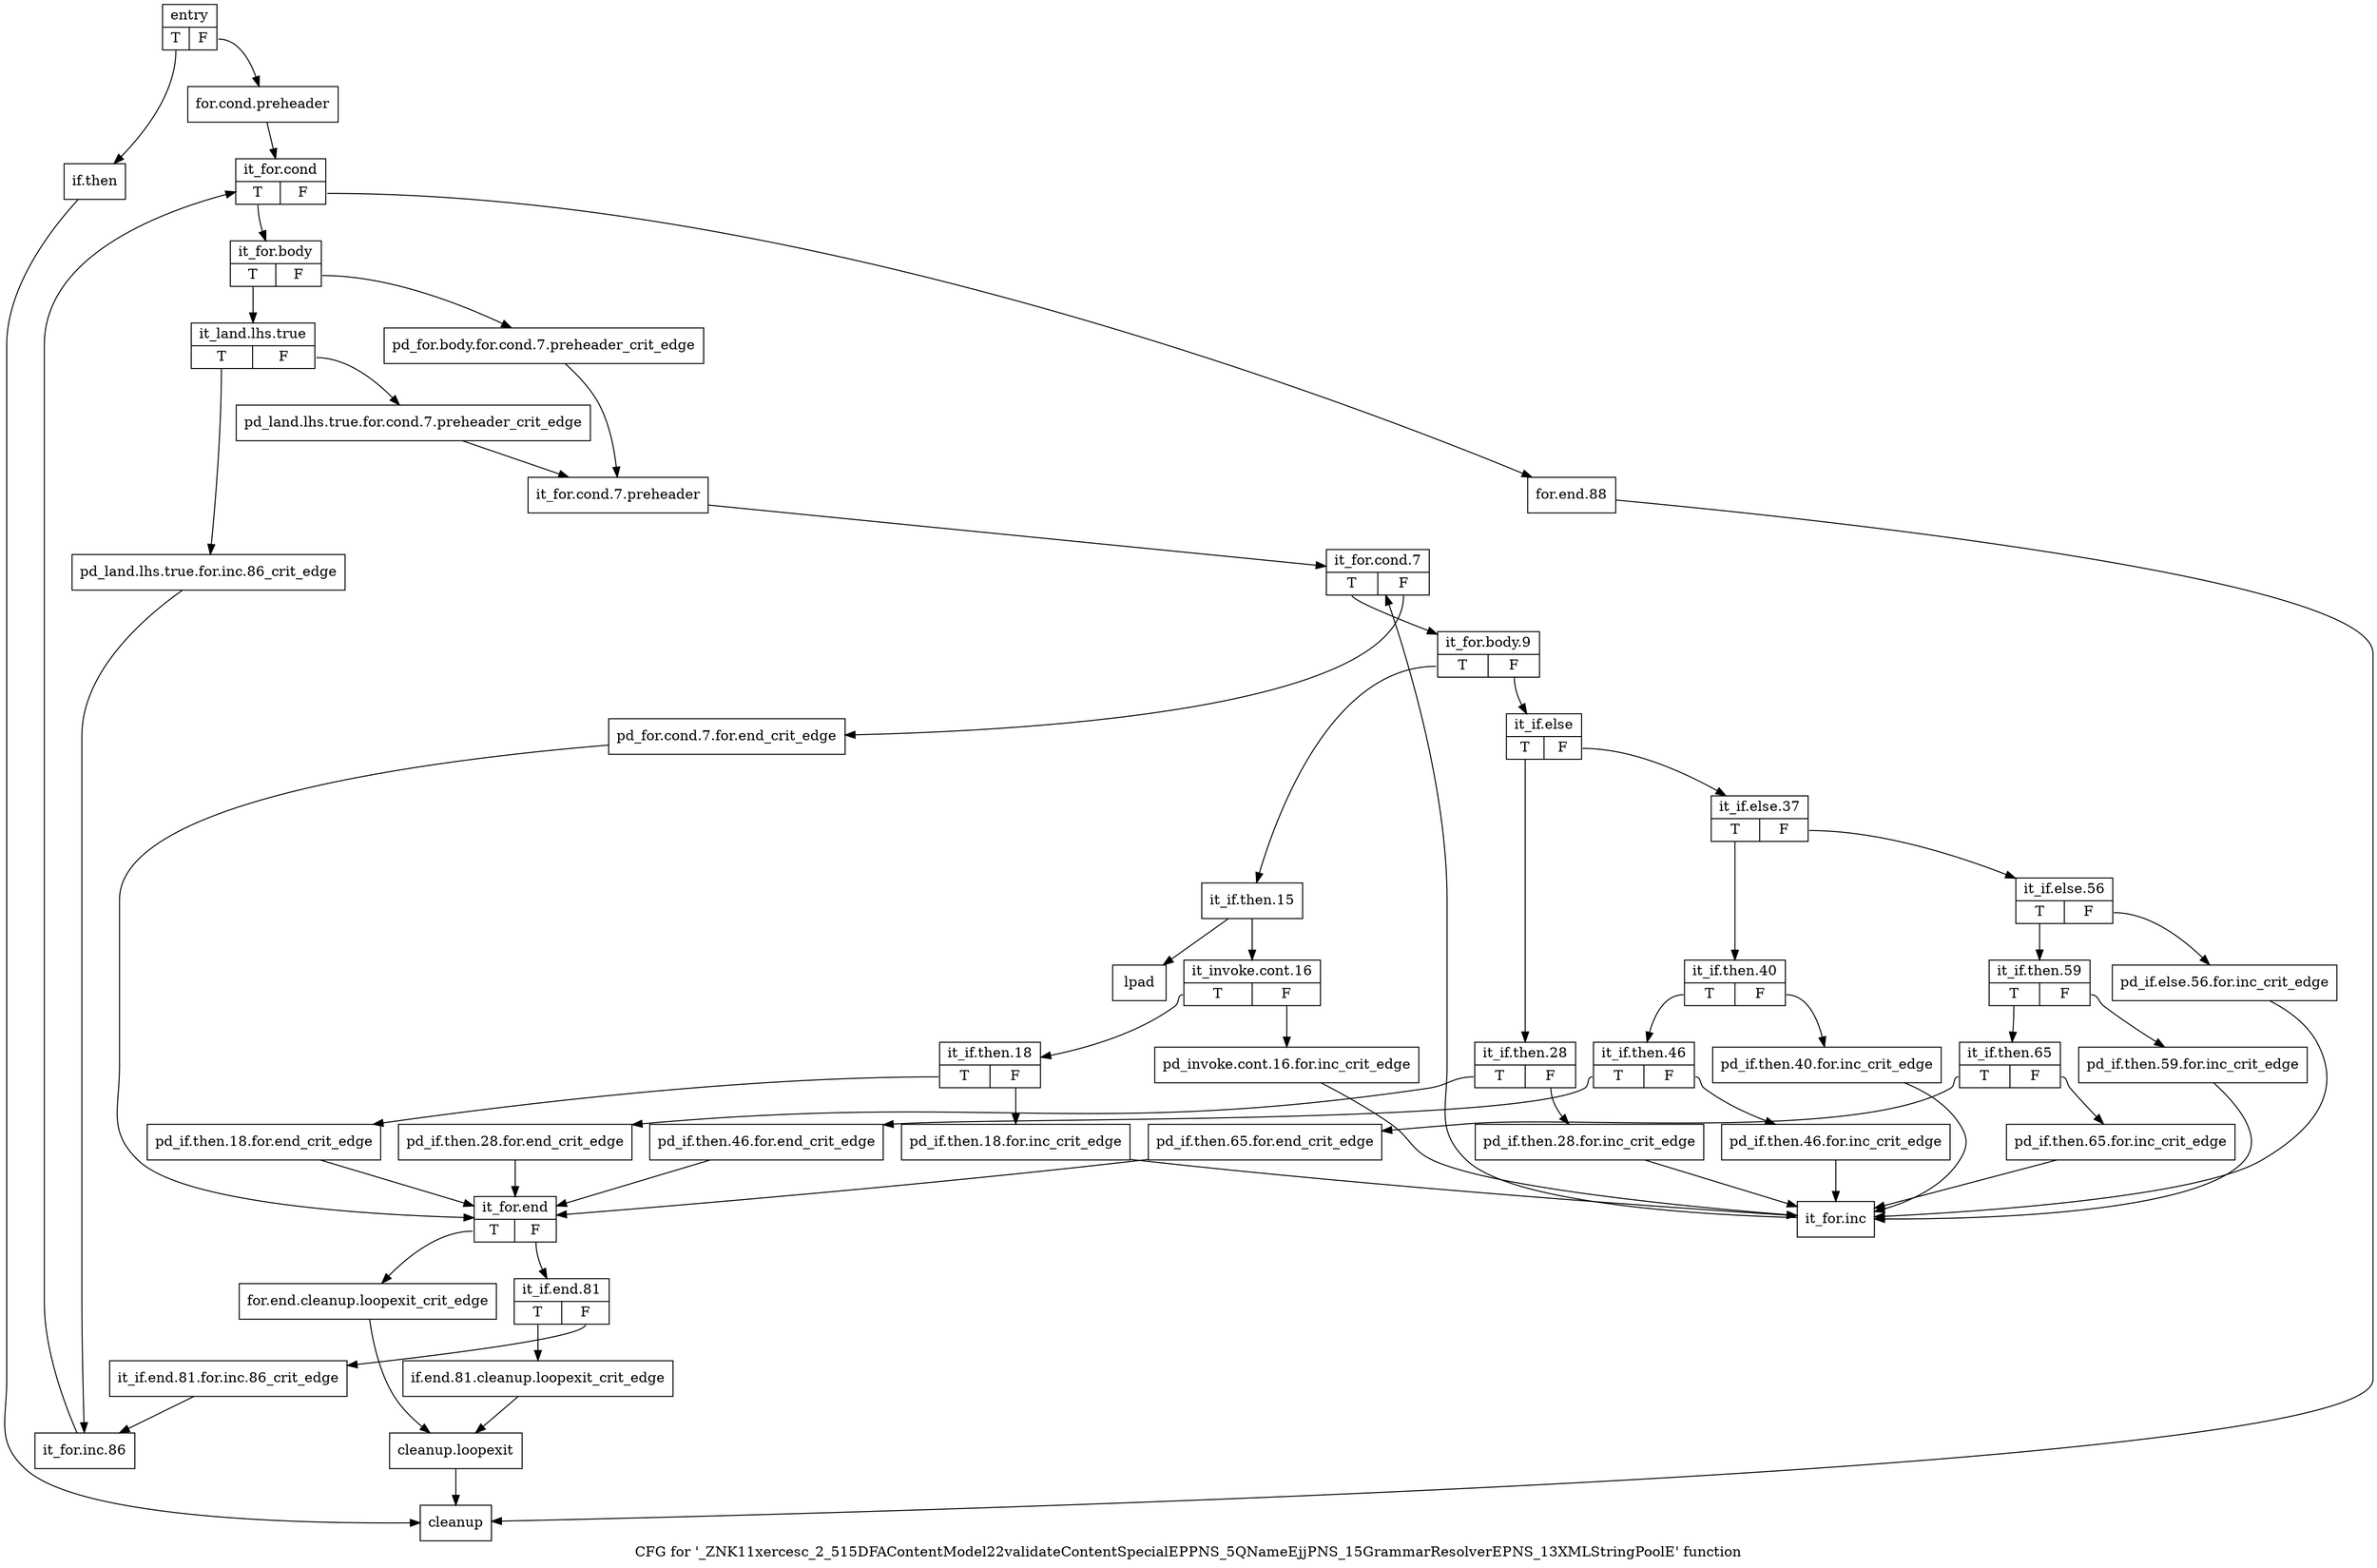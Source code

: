 digraph "CFG for '_ZNK11xercesc_2_515DFAContentModel22validateContentSpecialEPPNS_5QNameEjjPNS_15GrammarResolverEPNS_13XMLStringPoolE' function" {
	label="CFG for '_ZNK11xercesc_2_515DFAContentModel22validateContentSpecialEPPNS_5QNameEjjPNS_15GrammarResolverEPNS_13XMLStringPoolE' function";

	Node0x20b2420 [shape=record,label="{entry|{<s0>T|<s1>F}}"];
	Node0x20b2420:s0 -> Node0x20fbd30;
	Node0x20b2420:s1 -> Node0x20fbce0;
	Node0x20fbce0 [shape=record,label="{for.cond.preheader}"];
	Node0x20fbce0 -> Node0x20fbd80;
	Node0x20fbd30 [shape=record,label="{if.then}"];
	Node0x20fbd30 -> Node0x20fcaf0;
	Node0x20fbd80 [shape=record,label="{it_for.cond|{<s0>T|<s1>F}}"];
	Node0x20fbd80:s0 -> Node0x20fbdd0;
	Node0x20fbd80:s1 -> Node0x20fca50;
	Node0x20fbdd0 [shape=record,label="{it_for.body|{<s0>T|<s1>F}}"];
	Node0x20fbdd0:s0 -> Node0x20fbec0;
	Node0x20fbdd0:s1 -> Node0x20fbe20;
	Node0x20fbe20 [shape=record,label="{pd_for.body.for.cond.7.preheader_crit_edge}"];
	Node0x20fbe20 -> Node0x20fbe70;
	Node0x20fbe70 [shape=record,label="{it_for.cond.7.preheader}"];
	Node0x20fbe70 -> Node0x20fc000;
	Node0x20fbec0 [shape=record,label="{it_land.lhs.true|{<s0>T|<s1>F}}"];
	Node0x20fbec0:s0 -> Node0x20fbf60;
	Node0x20fbec0:s1 -> Node0x20fbf10;
	Node0x20fbf10 [shape=record,label="{pd_land.lhs.true.for.cond.7.preheader_crit_edge}"];
	Node0x20fbf10 -> Node0x20fbe70;
	Node0x20fbf60 [shape=record,label="{pd_land.lhs.true.for.inc.86_crit_edge}"];
	Node0x20fbf60 -> Node0x20fca00;
	Node0x20fbfb0 [shape=record,label="{lpad}"];
	Node0x20fc000 [shape=record,label="{it_for.cond.7|{<s0>T|<s1>F}}"];
	Node0x20fc000:s0 -> Node0x20fc0a0;
	Node0x20fc000:s1 -> Node0x20fc050;
	Node0x20fc050 [shape=record,label="{pd_for.cond.7.for.end_crit_edge}"];
	Node0x20fc050 -> Node0x20fc870;
	Node0x20fc0a0 [shape=record,label="{it_for.body.9|{<s0>T|<s1>F}}"];
	Node0x20fc0a0:s0 -> Node0x20fc0f0;
	Node0x20fc0a0:s1 -> Node0x20fc2d0;
	Node0x20fc0f0 [shape=record,label="{it_if.then.15}"];
	Node0x20fc0f0 -> Node0x20fc140;
	Node0x20fc0f0 -> Node0x20fbfb0;
	Node0x20fc140 [shape=record,label="{it_invoke.cont.16|{<s0>T|<s1>F}}"];
	Node0x20fc140:s0 -> Node0x20fc1e0;
	Node0x20fc140:s1 -> Node0x20fc190;
	Node0x20fc190 [shape=record,label="{pd_invoke.cont.16.for.inc_crit_edge}"];
	Node0x20fc190 -> Node0x20fc820;
	Node0x20fc1e0 [shape=record,label="{it_if.then.18|{<s0>T|<s1>F}}"];
	Node0x20fc1e0:s0 -> Node0x20fc280;
	Node0x20fc1e0:s1 -> Node0x20fc230;
	Node0x20fc230 [shape=record,label="{pd_if.then.18.for.inc_crit_edge}"];
	Node0x20fc230 -> Node0x20fc820;
	Node0x20fc280 [shape=record,label="{pd_if.then.18.for.end_crit_edge}"];
	Node0x20fc280 -> Node0x20fc870;
	Node0x20fc2d0 [shape=record,label="{it_if.else|{<s0>T|<s1>F}}"];
	Node0x20fc2d0:s0 -> Node0x20fc320;
	Node0x20fc2d0:s1 -> Node0x20fc410;
	Node0x20fc320 [shape=record,label="{it_if.then.28|{<s0>T|<s1>F}}"];
	Node0x20fc320:s0 -> Node0x20fc3c0;
	Node0x20fc320:s1 -> Node0x20fc370;
	Node0x20fc370 [shape=record,label="{pd_if.then.28.for.inc_crit_edge}"];
	Node0x20fc370 -> Node0x20fc820;
	Node0x20fc3c0 [shape=record,label="{pd_if.then.28.for.end_crit_edge}"];
	Node0x20fc3c0 -> Node0x20fc870;
	Node0x20fc410 [shape=record,label="{it_if.else.37|{<s0>T|<s1>F}}"];
	Node0x20fc410:s0 -> Node0x20fc460;
	Node0x20fc410:s1 -> Node0x20fc5f0;
	Node0x20fc460 [shape=record,label="{it_if.then.40|{<s0>T|<s1>F}}"];
	Node0x20fc460:s0 -> Node0x20fc500;
	Node0x20fc460:s1 -> Node0x20fc4b0;
	Node0x20fc4b0 [shape=record,label="{pd_if.then.40.for.inc_crit_edge}"];
	Node0x20fc4b0 -> Node0x20fc820;
	Node0x20fc500 [shape=record,label="{it_if.then.46|{<s0>T|<s1>F}}"];
	Node0x20fc500:s0 -> Node0x20fc5a0;
	Node0x20fc500:s1 -> Node0x20fc550;
	Node0x20fc550 [shape=record,label="{pd_if.then.46.for.inc_crit_edge}"];
	Node0x20fc550 -> Node0x20fc820;
	Node0x20fc5a0 [shape=record,label="{pd_if.then.46.for.end_crit_edge}"];
	Node0x20fc5a0 -> Node0x20fc870;
	Node0x20fc5f0 [shape=record,label="{it_if.else.56|{<s0>T|<s1>F}}"];
	Node0x20fc5f0:s0 -> Node0x20fc690;
	Node0x20fc5f0:s1 -> Node0x20fc640;
	Node0x20fc640 [shape=record,label="{pd_if.else.56.for.inc_crit_edge}"];
	Node0x20fc640 -> Node0x20fc820;
	Node0x20fc690 [shape=record,label="{it_if.then.59|{<s0>T|<s1>F}}"];
	Node0x20fc690:s0 -> Node0x20fc730;
	Node0x20fc690:s1 -> Node0x20fc6e0;
	Node0x20fc6e0 [shape=record,label="{pd_if.then.59.for.inc_crit_edge}"];
	Node0x20fc6e0 -> Node0x20fc820;
	Node0x20fc730 [shape=record,label="{it_if.then.65|{<s0>T|<s1>F}}"];
	Node0x20fc730:s0 -> Node0x20fc7d0;
	Node0x20fc730:s1 -> Node0x20fc780;
	Node0x20fc780 [shape=record,label="{pd_if.then.65.for.inc_crit_edge}"];
	Node0x20fc780 -> Node0x20fc820;
	Node0x20fc7d0 [shape=record,label="{pd_if.then.65.for.end_crit_edge}"];
	Node0x20fc7d0 -> Node0x20fc870;
	Node0x20fc820 [shape=record,label="{it_for.inc}"];
	Node0x20fc820 -> Node0x20fc000;
	Node0x20fc870 [shape=record,label="{it_for.end|{<s0>T|<s1>F}}"];
	Node0x20fc870:s0 -> Node0x20fc8c0;
	Node0x20fc870:s1 -> Node0x20fc910;
	Node0x20fc8c0 [shape=record,label="{for.end.cleanup.loopexit_crit_edge}"];
	Node0x20fc8c0 -> Node0x20fcaa0;
	Node0x20fc910 [shape=record,label="{it_if.end.81|{<s0>T|<s1>F}}"];
	Node0x20fc910:s0 -> Node0x20fc9b0;
	Node0x20fc910:s1 -> Node0x20fc960;
	Node0x20fc960 [shape=record,label="{it_if.end.81.for.inc.86_crit_edge}"];
	Node0x20fc960 -> Node0x20fca00;
	Node0x20fc9b0 [shape=record,label="{if.end.81.cleanup.loopexit_crit_edge}"];
	Node0x20fc9b0 -> Node0x20fcaa0;
	Node0x20fca00 [shape=record,label="{it_for.inc.86}"];
	Node0x20fca00 -> Node0x20fbd80;
	Node0x20fca50 [shape=record,label="{for.end.88}"];
	Node0x20fca50 -> Node0x20fcaf0;
	Node0x20fcaa0 [shape=record,label="{cleanup.loopexit}"];
	Node0x20fcaa0 -> Node0x20fcaf0;
	Node0x20fcaf0 [shape=record,label="{cleanup}"];
}
